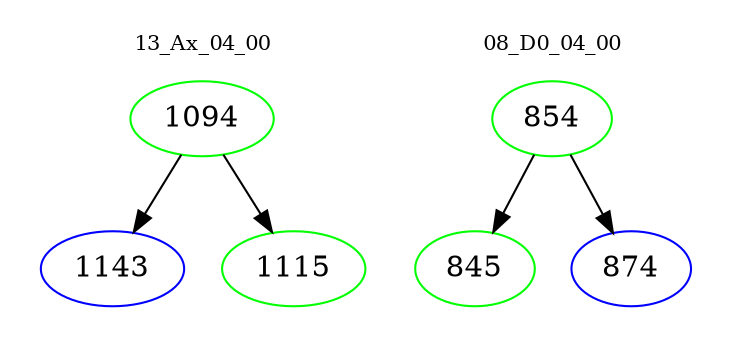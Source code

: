 digraph{
subgraph cluster_0 {
color = white
label = "13_Ax_04_00";
fontsize=10;
T0_1094 [label="1094", color="green"]
T0_1094 -> T0_1143 [color="black"]
T0_1143 [label="1143", color="blue"]
T0_1094 -> T0_1115 [color="black"]
T0_1115 [label="1115", color="green"]
}
subgraph cluster_1 {
color = white
label = "08_D0_04_00";
fontsize=10;
T1_854 [label="854", color="green"]
T1_854 -> T1_845 [color="black"]
T1_845 [label="845", color="green"]
T1_854 -> T1_874 [color="black"]
T1_874 [label="874", color="blue"]
}
}
